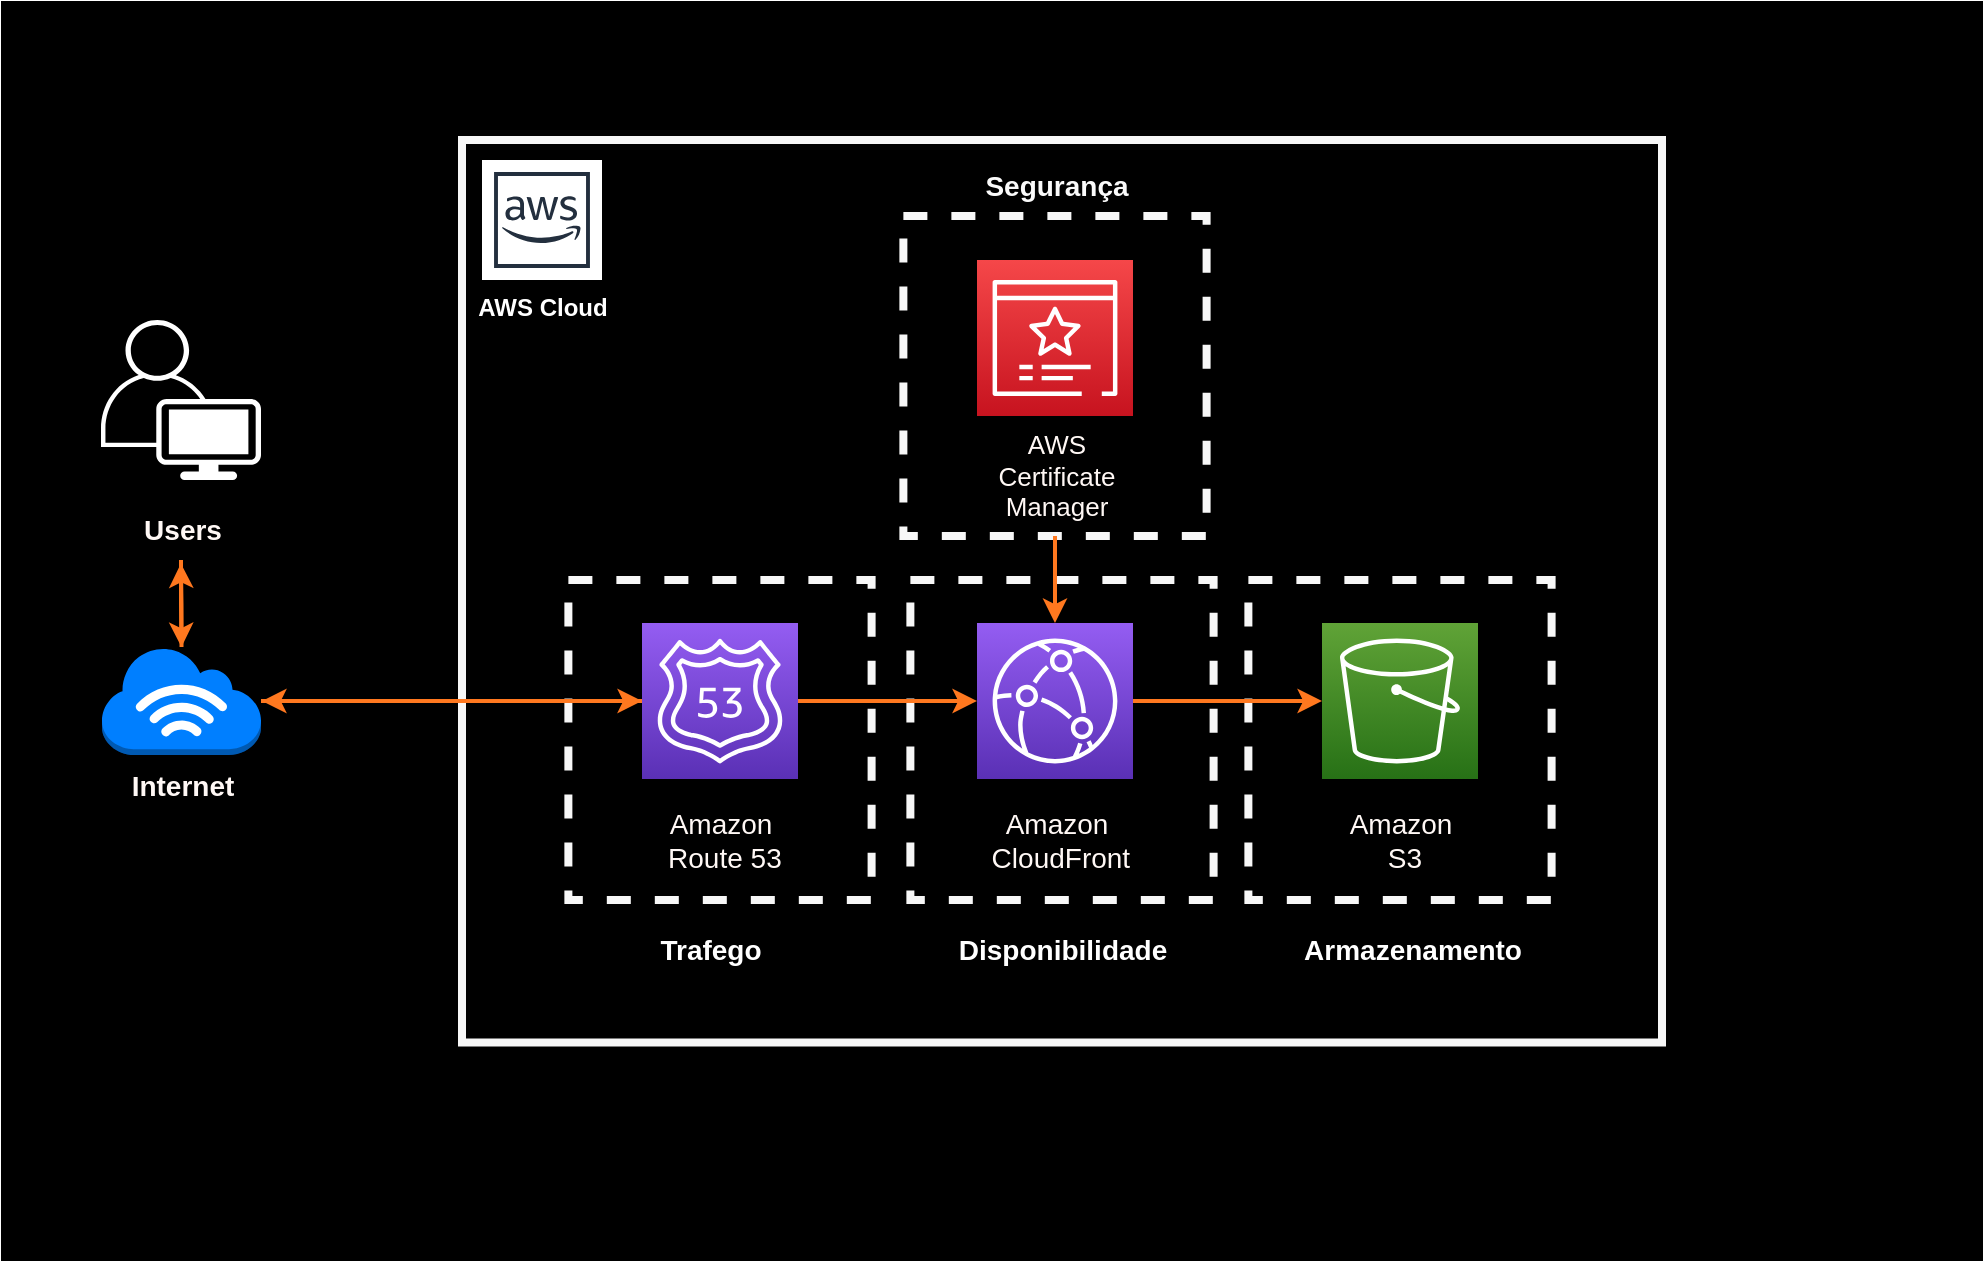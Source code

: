 <mxfile version="21.6.1" type="github">
  <diagram name="Página-1" id="-_hTiY3P-cILD-j0EpyJ">
    <mxGraphModel dx="2022" dy="1841" grid="1" gridSize="10" guides="1" tooltips="1" connect="1" arrows="1" fold="1" page="1" pageScale="1" pageWidth="827" pageHeight="1169" math="0" shadow="0">
      <root>
        <mxCell id="0" />
        <mxCell id="1" parent="0" />
        <mxCell id="ozntBbX966tf2NO3NeRi-1" value="" style="rounded=0;whiteSpace=wrap;html=1;fillColor=#000000;" parent="1" vertex="1">
          <mxGeometry x="-780" y="-1169" width="990" height="629" as="geometry" />
        </mxCell>
        <mxCell id="ozntBbX966tf2NO3NeRi-5" style="edgeStyle=orthogonalEdgeStyle;rounded=0;orthogonalLoop=1;jettySize=auto;html=1;" parent="1" target="ozntBbX966tf2NO3NeRi-4" edge="1">
          <mxGeometry relative="1" as="geometry">
            <mxPoint x="-652" y="-819.5" as="sourcePoint" />
          </mxGeometry>
        </mxCell>
        <mxCell id="ozntBbX966tf2NO3NeRi-3" value="" style="rounded=0;whiteSpace=wrap;html=1;fillColor=none;fontColor=#333333;strokeColor=#F7F7F7;glass=0;shadow=0;strokeWidth=4;" parent="1" vertex="1">
          <mxGeometry x="-550" y="-1100" width="600" height="451.25" as="geometry" />
        </mxCell>
        <mxCell id="W0ttOdYfx2f-A9hqodgl-8" style="edgeStyle=orthogonalEdgeStyle;rounded=0;orthogonalLoop=1;jettySize=auto;html=1;strokeColor=#FF781F;strokeWidth=2;" edge="1" parent="1" source="ozntBbX966tf2NO3NeRi-4">
          <mxGeometry relative="1" as="geometry">
            <mxPoint x="-650" y="-819.5" as="targetPoint" />
          </mxGeometry>
        </mxCell>
        <mxCell id="ozntBbX966tf2NO3NeRi-4" value="" style="sketch=0;points=[[0,0,0],[0.25,0,0],[0.5,0,0],[0.75,0,0],[1,0,0],[0,1,0],[0.25,1,0],[0.5,1,0],[0.75,1,0],[1,1,0],[0,0.25,0],[0,0.5,0],[0,0.75,0],[1,0.25,0],[1,0.5,0],[1,0.75,0]];outlineConnect=0;fontColor=#232F3E;gradientColor=#945DF2;gradientDirection=north;fillColor=#5A30B5;strokeColor=#ffffff;dashed=0;verticalLabelPosition=bottom;verticalAlign=top;align=center;html=1;fontSize=12;fontStyle=0;aspect=fixed;shape=mxgraph.aws4.resourceIcon;resIcon=mxgraph.aws4.route_53;" parent="1" vertex="1">
          <mxGeometry x="-460" y="-858.5" width="78" height="78" as="geometry" />
        </mxCell>
        <mxCell id="ozntBbX966tf2NO3NeRi-8" value="" style="sketch=0;points=[[0,0,0],[0.25,0,0],[0.5,0,0],[0.75,0,0],[1,0,0],[0,1,0],[0.25,1,0],[0.5,1,0],[0.75,1,0],[1,1,0],[0,0.25,0],[0,0.5,0],[0,0.75,0],[1,0.25,0],[1,0.5,0],[1,0.75,0]];outlineConnect=0;fontColor=#232F3E;gradientColor=#945DF2;gradientDirection=north;fillColor=#5A30B5;strokeColor=#ffffff;dashed=0;verticalLabelPosition=bottom;verticalAlign=top;align=center;html=1;fontSize=12;fontStyle=0;aspect=fixed;shape=mxgraph.aws4.resourceIcon;resIcon=mxgraph.aws4.cloudfront;" parent="1" vertex="1">
          <mxGeometry x="-292.5" y="-858.5" width="78" height="78" as="geometry" />
        </mxCell>
        <mxCell id="ozntBbX966tf2NO3NeRi-10" value="" style="sketch=0;points=[[0,0,0],[0.25,0,0],[0.5,0,0],[0.75,0,0],[1,0,0],[0,1,0],[0.25,1,0],[0.5,1,0],[0.75,1,0],[1,1,0],[0,0.25,0],[0,0.5,0],[0,0.75,0],[1,0.25,0],[1,0.5,0],[1,0.75,0]];outlineConnect=0;fontColor=#232F3E;gradientColor=#60A337;gradientDirection=north;fillColor=#277116;strokeColor=#ffffff;dashed=0;verticalLabelPosition=bottom;verticalAlign=top;align=center;html=1;fontSize=12;fontStyle=0;aspect=fixed;shape=mxgraph.aws4.resourceIcon;resIcon=mxgraph.aws4.s3;" parent="1" vertex="1">
          <mxGeometry x="-120" y="-858.5" width="78" height="78" as="geometry" />
        </mxCell>
        <mxCell id="ozntBbX966tf2NO3NeRi-12" value="" style="sketch=0;points=[[0,0,0],[0.25,0,0],[0.5,0,0],[0.75,0,0],[1,0,0],[0,1,0],[0.25,1,0],[0.5,1,0],[0.75,1,0],[1,1,0],[0,0.25,0],[0,0.5,0],[0,0.75,0],[1,0.25,0],[1,0.5,0],[1,0.75,0]];outlineConnect=0;fontColor=#232F3E;gradientColor=#F54749;gradientDirection=north;fillColor=#C7131F;strokeColor=#ffffff;dashed=0;verticalLabelPosition=bottom;verticalAlign=top;align=center;html=1;fontSize=12;fontStyle=0;aspect=fixed;shape=mxgraph.aws4.resourceIcon;resIcon=mxgraph.aws4.certificate_manager_3;" parent="1" vertex="1">
          <mxGeometry x="-292.5" y="-1040" width="78" height="78" as="geometry" />
        </mxCell>
        <mxCell id="ozntBbX966tf2NO3NeRi-14" value="&lt;b&gt;&lt;font color=&quot;#ffffff&quot;&gt;AWS Cloud&lt;/font&gt;&lt;/b&gt;" style="sketch=0;outlineConnect=0;fontColor=#232F3E;gradientColor=none;strokeColor=#232F3E;fillColor=#ffffff;dashed=0;verticalLabelPosition=bottom;verticalAlign=top;align=center;html=1;fontSize=12;fontStyle=0;aspect=fixed;shape=mxgraph.aws4.resourceIcon;resIcon=mxgraph.aws4.aws_cloud;" parent="1" vertex="1">
          <mxGeometry x="-540" y="-1090" width="60" height="60" as="geometry" />
        </mxCell>
        <mxCell id="W0ttOdYfx2f-A9hqodgl-11" style="edgeStyle=orthogonalEdgeStyle;rounded=0;orthogonalLoop=1;jettySize=auto;html=1;strokeColor=#FF781F;strokeWidth=2;" edge="1" parent="1" source="ozntBbX966tf2NO3NeRi-15" target="W0ttOdYfx2f-A9hqodgl-2">
          <mxGeometry relative="1" as="geometry" />
        </mxCell>
        <mxCell id="ozntBbX966tf2NO3NeRi-15" value="&lt;b&gt;&lt;font color=&quot;#fff8f5&quot; style=&quot;font-size: 14px;&quot;&gt;Users&lt;/font&gt;&lt;/b&gt;" style="text;html=1;align=center;verticalAlign=middle;resizable=0;points=[];autosize=1;" parent="1" vertex="1">
          <mxGeometry x="-720.5" y="-920" width="60" height="30" as="geometry" />
        </mxCell>
        <mxCell id="ozntBbX966tf2NO3NeRi-16" value="&lt;font color=&quot;#fff8f5&quot; style=&quot;&quot;&gt;&lt;font style=&quot;font-size: 14px;&quot;&gt;Amazon&lt;br&gt;&amp;nbsp;Route 53&lt;/font&gt;&lt;br&gt;&lt;/font&gt;" style="text;html=1;align=center;verticalAlign=middle;resizable=0;points=[];autosize=1;" parent="1" vertex="1">
          <mxGeometry x="-466" y="-775" width="90" height="50" as="geometry" />
        </mxCell>
        <mxCell id="ozntBbX966tf2NO3NeRi-17" value="&lt;font color=&quot;#fff8f5&quot; style=&quot;font-size: 14px;&quot;&gt;&lt;font style=&quot;font-size: 14px;&quot;&gt;Amazon&lt;br&gt;&amp;nbsp;CloudFront&lt;/font&gt;&lt;br&gt;&lt;/font&gt;" style="text;html=1;align=center;verticalAlign=middle;resizable=0;points=[];autosize=1;" parent="1" vertex="1">
          <mxGeometry x="-303.5" y="-775" width="100" height="50" as="geometry" />
        </mxCell>
        <mxCell id="ozntBbX966tf2NO3NeRi-18" value="&lt;font color=&quot;#fff8f5&quot; style=&quot;&quot;&gt;&lt;font style=&quot;font-size: 14px;&quot;&gt;Amazon&lt;br&gt;&amp;nbsp;S3&lt;/font&gt;&lt;br&gt;&lt;/font&gt;" style="text;html=1;align=center;verticalAlign=middle;resizable=0;points=[];autosize=1;" parent="1" vertex="1">
          <mxGeometry x="-116" y="-775" width="70" height="50" as="geometry" />
        </mxCell>
        <mxCell id="ozntBbX966tf2NO3NeRi-20" value="&lt;font color=&quot;#fff8f5&quot; style=&quot;font-size: 13px;&quot;&gt;&lt;font style=&quot;font-size: 13px;&quot;&gt;AWS&lt;br&gt;&lt;font style=&quot;font-size: 13px;&quot;&gt;Certificate&lt;br&gt;&lt;/font&gt;Manager&lt;/font&gt;&lt;br&gt;&lt;/font&gt;" style="text;html=1;align=center;verticalAlign=middle;resizable=0;points=[];autosize=1;" parent="1" vertex="1">
          <mxGeometry x="-293.5" y="-962" width="80" height="60" as="geometry" />
        </mxCell>
        <mxCell id="W0ttOdYfx2f-A9hqodgl-1" value="" style="points=[[0.35,0,0],[0.98,0.51,0],[1,0.71,0],[0.67,1,0],[0,0.795,0],[0,0.65,0]];verticalLabelPosition=bottom;sketch=0;html=1;verticalAlign=top;aspect=fixed;align=center;pointerEvents=1;shape=mxgraph.cisco19.user;fillColor=#FFFFFF;strokeColor=none;" vertex="1" parent="1">
          <mxGeometry x="-730.5" y="-1010" width="80" height="80" as="geometry" />
        </mxCell>
        <mxCell id="W0ttOdYfx2f-A9hqodgl-12" style="edgeStyle=orthogonalEdgeStyle;rounded=0;orthogonalLoop=1;jettySize=auto;html=1;entryX=0.499;entryY=1.057;entryDx=0;entryDy=0;entryPerimeter=0;strokeColor=#FF781F;strokeWidth=2;" edge="1" parent="1" source="W0ttOdYfx2f-A9hqodgl-2" target="ozntBbX966tf2NO3NeRi-15">
          <mxGeometry relative="1" as="geometry" />
        </mxCell>
        <mxCell id="W0ttOdYfx2f-A9hqodgl-2" value="" style="outlineConnect=0;dashed=0;verticalLabelPosition=bottom;verticalAlign=top;align=center;html=1;shape=mxgraph.aws3.internet_3;fillColor=#007FFF;gradientColor=none;" vertex="1" parent="1">
          <mxGeometry x="-730" y="-846.5" width="79.5" height="54" as="geometry" />
        </mxCell>
        <mxCell id="W0ttOdYfx2f-A9hqodgl-9" value="&lt;b&gt;&lt;font color=&quot;#fff8f5&quot; style=&quot;font-size: 14px;&quot;&gt;Internet&lt;/font&gt;&lt;/b&gt;" style="text;html=1;align=center;verticalAlign=middle;resizable=0;points=[];autosize=1;" vertex="1" parent="1">
          <mxGeometry x="-730.5" y="-792.5" width="80" height="30" as="geometry" />
        </mxCell>
        <mxCell id="W0ttOdYfx2f-A9hqodgl-13" value="" style="rounded=0;whiteSpace=wrap;html=1;fillColor=none;fontColor=#333333;strokeColor=#F7F7F7;glass=0;shadow=0;strokeWidth=4;dashed=1;" vertex="1" parent="1">
          <mxGeometry x="-496.81" y="-880" width="151.61" height="160" as="geometry" />
        </mxCell>
        <mxCell id="W0ttOdYfx2f-A9hqodgl-14" value="&lt;font color=&quot;#ffffff&quot; style=&quot;font-size: 14px;&quot;&gt;&lt;b&gt;Trafego&lt;/b&gt;&lt;/font&gt;" style="text;html=1;align=center;verticalAlign=middle;resizable=0;points=[];autosize=1;strokeColor=none;fillColor=none;" vertex="1" parent="1">
          <mxGeometry x="-466" y="-710" width="80" height="30" as="geometry" />
        </mxCell>
        <mxCell id="W0ttOdYfx2f-A9hqodgl-15" value="" style="rounded=0;whiteSpace=wrap;html=1;fillColor=none;fontColor=#333333;strokeColor=#F7F7F7;glass=0;shadow=0;strokeWidth=4;dashed=1;" vertex="1" parent="1">
          <mxGeometry x="-156.81" y="-880" width="151.61" height="160" as="geometry" />
        </mxCell>
        <mxCell id="W0ttOdYfx2f-A9hqodgl-16" value="&lt;font color=&quot;#ffffff&quot; style=&quot;font-size: 14px;&quot;&gt;&lt;b&gt;Armazenamento&lt;/b&gt;&lt;/font&gt;" style="text;html=1;align=center;verticalAlign=middle;resizable=0;points=[];autosize=1;strokeColor=none;fillColor=none;" vertex="1" parent="1">
          <mxGeometry x="-145.2" y="-710" width="140" height="30" as="geometry" />
        </mxCell>
        <mxCell id="W0ttOdYfx2f-A9hqodgl-17" value="" style="rounded=0;whiteSpace=wrap;html=1;fillColor=none;fontColor=#333333;strokeColor=#F7F7F7;glass=0;shadow=0;strokeWidth=4;dashed=1;" vertex="1" parent="1">
          <mxGeometry x="-325.81" y="-880" width="151.61" height="160" as="geometry" />
        </mxCell>
        <mxCell id="W0ttOdYfx2f-A9hqodgl-18" value="&lt;font color=&quot;#ffffff&quot; style=&quot;font-size: 14px;&quot;&gt;&lt;b&gt;Disponibilidade&lt;/b&gt;&lt;/font&gt;" style="text;html=1;align=center;verticalAlign=middle;resizable=0;points=[];autosize=1;strokeColor=none;fillColor=none;" vertex="1" parent="1">
          <mxGeometry x="-315" y="-710" width="130" height="30" as="geometry" />
        </mxCell>
        <mxCell id="W0ttOdYfx2f-A9hqodgl-19" value="" style="rounded=0;whiteSpace=wrap;html=1;fillColor=none;fontColor=#333333;strokeColor=#F7F7F7;glass=0;shadow=0;strokeWidth=4;dashed=1;" vertex="1" parent="1">
          <mxGeometry x="-329.31" y="-1062" width="151.61" height="160" as="geometry" />
        </mxCell>
        <mxCell id="W0ttOdYfx2f-A9hqodgl-20" value="&lt;font style=&quot;font-size: 14px;&quot; color=&quot;#fafafa&quot;&gt;&lt;b&gt;Segurança&lt;/b&gt;&lt;/font&gt;" style="text;html=1;align=center;verticalAlign=middle;resizable=0;points=[];autosize=1;strokeColor=none;fillColor=none;" vertex="1" parent="1">
          <mxGeometry x="-303.5" y="-1092" width="100" height="30" as="geometry" />
        </mxCell>
        <mxCell id="ozntBbX966tf2NO3NeRi-21" style="edgeStyle=orthogonalEdgeStyle;rounded=0;orthogonalLoop=1;jettySize=auto;html=1;entryX=0.5;entryY=0;entryDx=0;entryDy=0;entryPerimeter=0;strokeColor=#FF781F;strokeWidth=2;" parent="1" source="ozntBbX966tf2NO3NeRi-20" target="ozntBbX966tf2NO3NeRi-8" edge="1">
          <mxGeometry relative="1" as="geometry" />
        </mxCell>
        <mxCell id="ozntBbX966tf2NO3NeRi-9" style="edgeStyle=orthogonalEdgeStyle;rounded=0;orthogonalLoop=1;jettySize=auto;html=1;entryX=0;entryY=0.5;entryDx=0;entryDy=0;entryPerimeter=0;strokeColor=#FF781F;strokeWidth=2;" parent="1" source="ozntBbX966tf2NO3NeRi-4" target="ozntBbX966tf2NO3NeRi-8" edge="1">
          <mxGeometry relative="1" as="geometry" />
        </mxCell>
        <mxCell id="ozntBbX966tf2NO3NeRi-11" style="edgeStyle=orthogonalEdgeStyle;rounded=0;orthogonalLoop=1;jettySize=auto;html=1;entryX=0;entryY=0.5;entryDx=0;entryDy=0;entryPerimeter=0;strokeWidth=2;strokeColor=#FF781F;" parent="1" source="ozntBbX966tf2NO3NeRi-8" target="ozntBbX966tf2NO3NeRi-10" edge="1">
          <mxGeometry relative="1" as="geometry" />
        </mxCell>
        <mxCell id="W0ttOdYfx2f-A9hqodgl-6" style="edgeStyle=orthogonalEdgeStyle;rounded=0;orthogonalLoop=1;jettySize=auto;html=1;entryX=0;entryY=0.5;entryDx=0;entryDy=0;entryPerimeter=0;strokeColor=#FF781F;strokeWidth=2;" edge="1" parent="1" source="W0ttOdYfx2f-A9hqodgl-2" target="ozntBbX966tf2NO3NeRi-4">
          <mxGeometry relative="1" as="geometry" />
        </mxCell>
      </root>
    </mxGraphModel>
  </diagram>
</mxfile>
